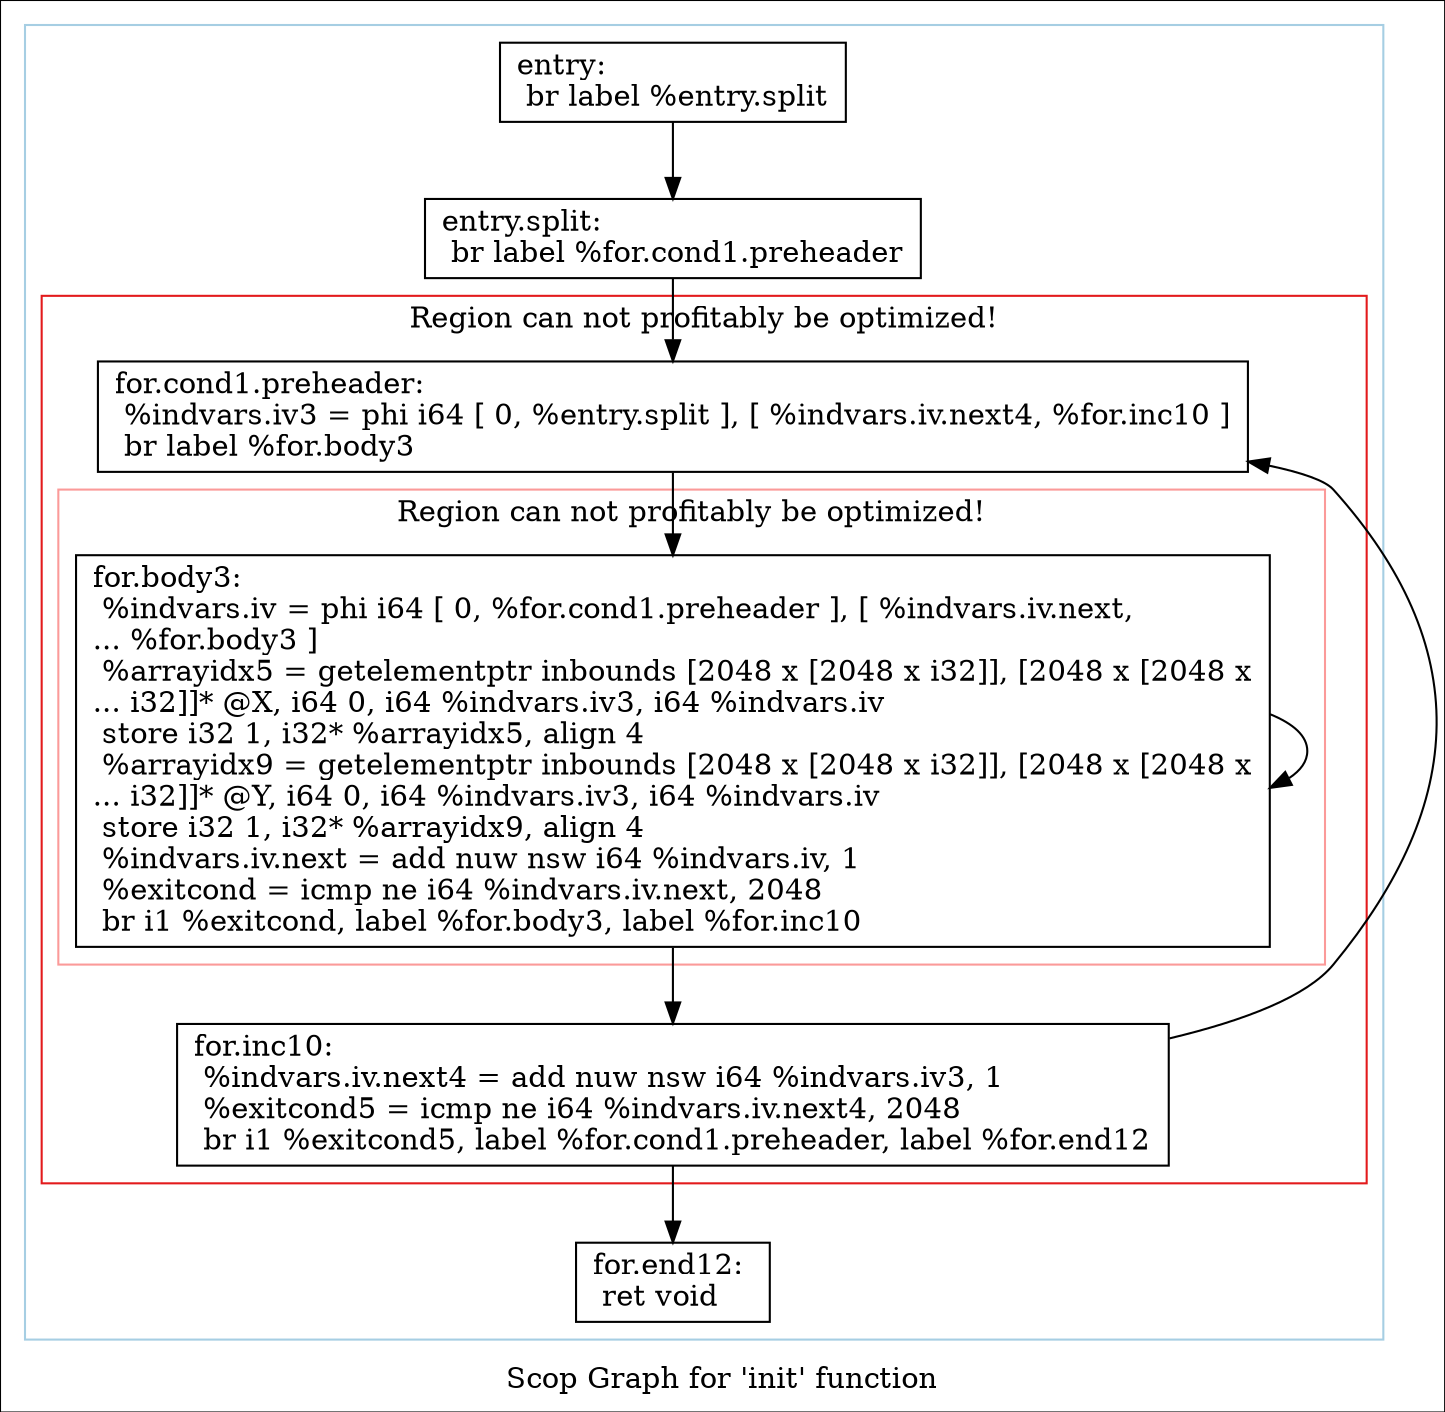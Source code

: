 digraph "Scop Graph for 'init' function" {
	label="Scop Graph for 'init' function";

	Node0x4deb600 [shape=record,label="{entry:\l  br label %entry.split\l}"];
	Node0x4deb600 -> Node0x4de9ea0;
	Node0x4de9ea0 [shape=record,label="{entry.split:                                      \l  br label %for.cond1.preheader\l}"];
	Node0x4de9ea0 -> Node0x4de9ec0;
	Node0x4de9ec0 [shape=record,label="{for.cond1.preheader:                              \l  %indvars.iv3 = phi i64 [ 0, %entry.split ], [ %indvars.iv.next4, %for.inc10 ]\l  br label %for.body3\l}"];
	Node0x4de9ec0 -> Node0x4deb540;
	Node0x4deb540 [shape=record,label="{for.body3:                                        \l  %indvars.iv = phi i64 [ 0, %for.cond1.preheader ], [ %indvars.iv.next,\l... %for.body3 ]\l  %arrayidx5 = getelementptr inbounds [2048 x [2048 x i32]], [2048 x [2048 x\l... i32]]* @X, i64 0, i64 %indvars.iv3, i64 %indvars.iv\l  store i32 1, i32* %arrayidx5, align 4\l  %arrayidx9 = getelementptr inbounds [2048 x [2048 x i32]], [2048 x [2048 x\l... i32]]* @Y, i64 0, i64 %indvars.iv3, i64 %indvars.iv\l  store i32 1, i32* %arrayidx9, align 4\l  %indvars.iv.next = add nuw nsw i64 %indvars.iv, 1\l  %exitcond = icmp ne i64 %indvars.iv.next, 2048\l  br i1 %exitcond, label %for.body3, label %for.inc10\l}"];
	Node0x4deb540 -> Node0x4deb540[constraint=false];
	Node0x4deb540 -> Node0x4deb560;
	Node0x4deb560 [shape=record,label="{for.inc10:                                        \l  %indvars.iv.next4 = add nuw nsw i64 %indvars.iv3, 1\l  %exitcond5 = icmp ne i64 %indvars.iv.next4, 2048\l  br i1 %exitcond5, label %for.cond1.preheader, label %for.end12\l}"];
	Node0x4deb560 -> Node0x4de9ec0[constraint=false];
	Node0x4deb560 -> Node0x4debac0;
	Node0x4debac0 [shape=record,label="{for.end12:                                        \l  ret void\l}"];
	colorscheme = "paired12"
        subgraph cluster_0x4ddd510 {
          label = "";
          style = solid;
          color = 1
          subgraph cluster_0x4ddd690 {
            label = "Region can not profitably be optimized!";
            style = solid;
            color = 6
            subgraph cluster_0x4ddd810 {
              label = "Region can not profitably be optimized!";
              style = solid;
              color = 5
              Node0x4deb540;
            }
            Node0x4de9ec0;
            Node0x4deb560;
          }
          Node0x4deb600;
          Node0x4de9ea0;
          Node0x4debac0;
        }
}
